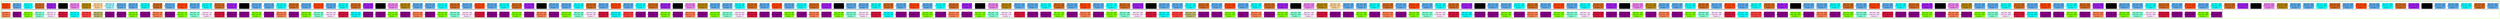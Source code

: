 digraph G {

fontname="Helvetica,Arial,sans-serif"
node [fontname="Helvetica,Arial,sans-serif"]
edge [fontname="Helvetica,Arial,sans-serif"]
graph [rankdir = "LR"];
node [fontsize = "20" shape = "ellipse"];

    subgraph cluster_Mod_0{
        color =chartreuse
        style = bold
        subgraph cluster_0{
           node [style=filled]
           color = black


            "node112" [
               label = "Start Time : 0 | End Time : 4 | Duration : 4"
               shape = "record"
               color = orangered1
            ]

            "node0" [
               label = "Start Time : 4 | End Time : 8 | Duration : 4"
               shape = "record"
               color = steelblue2
            ]

            "node64" [
               label = "Start Time : 8 | End Time : 12 | Duration : 4"
               shape = "record"
               color = aqua
            ]

            "node207" [
               label = "Start Time : 12 | End Time : 16 | Duration : 4"
               shape = "record"
               color = chocolate
            ]

            "node128" [
               label = "Start Time : 16 | End Time : 20 | Duration : 4"
               shape = "record"
               color = x11purple
            ]

            "node255" [
               label = "Start Time : 20 | End Time : 24 | Duration : 4"
               shape = "record"
               color = cornflower
            ]

            "node160" [
               label = "Start Time : 24 | End Time : 28 | Duration : 4"
               shape = "record"
               color = violet
            ]

            "node295" [
               label = "Start Time : 28 | End Time : 32 | Duration : 4"
               shape = "record"
               color = darkgoldenrod
            ]

            "node172" [
               label = "Start Time : 32 | End Time : 36 | Duration : 4"
               shape = "record"
               color = burlywood1
            ]

            "node174" [
               label = "Start Time : 36 | End Time : 40 | Duration : 4"
               shape = "record"
               color = cadetblue1
            ]

            "node1" [
               label = "Start Time : 40 | End Time : 44 | Duration : 4"
               shape = "record"
               color = steelblue2
            ]

            "node2" [
               label = "Start Time : 80 | End Time : 84 | Duration : 4"
               shape = "record"
               color = steelblue2
            ]

            "node65" [
               label = "Start Time : 84 | End Time : 88 | Duration : 4"
               shape = "record"
               color = aqua
            ]

            "node208" [
               label = "Start Time : 88 | End Time : 92 | Duration : 4"
               shape = "record"
               color = chocolate
            ]

            "node3" [
               label = "Start Time : 120 | End Time : 124 | Duration : 4"
               shape = "record"
               color = steelblue2
            ]

            "node113" [
               label = "Start Time : 160 | End Time : 164 | Duration : 4"
               shape = "record"
               color = orangered1
            ]

            "node4" [
               label = "Start Time : 164 | End Time : 168 | Duration : 4"
               shape = "record"
               color = steelblue2
            ]

            "node66" [
               label = "Start Time : 168 | End Time : 172 | Duration : 4"
               shape = "record"
               color = aqua
            ]

            "node209" [
               label = "Start Time : 172 | End Time : 176 | Duration : 4"
               shape = "record"
               color = chocolate
            ]

            "node129" [
               label = "Start Time : 176 | End Time : 180 | Duration : 4"
               shape = "record"
               color = x11purple
            ]

            "node256" [
               label = "Start Time : 180 | End Time : 184 | Duration : 4"
               shape = "record"
               color = cornflower
            ]

            "node5" [
               label = "Start Time : 200 | End Time : 204 | Duration : 4"
               shape = "record"
               color = steelblue2
            ]

            "node6" [
               label = "Start Time : 240 | End Time : 244 | Duration : 4"
               shape = "record"
               color = steelblue2
            ]

            "node67" [
               label = "Start Time : 244 | End Time : 248 | Duration : 4"
               shape = "record"
               color = aqua
            ]

            "node210" [
               label = "Start Time : 248 | End Time : 252 | Duration : 4"
               shape = "record"
               color = chocolate
            ]

            "node7" [
               label = "Start Time : 280 | End Time : 284 | Duration : 4"
               shape = "record"
               color = steelblue2
            ]

            "node114" [
               label = "Start Time : 320 | End Time : 324 | Duration : 4"
               shape = "record"
               color = orangered1
            ]

            "node8" [
               label = "Start Time : 324 | End Time : 328 | Duration : 4"
               shape = "record"
               color = steelblue2
            ]

            "node68" [
               label = "Start Time : 328 | End Time : 332 | Duration : 4"
               shape = "record"
               color = aqua
            ]

            "node211" [
               label = "Start Time : 332 | End Time : 336 | Duration : 4"
               shape = "record"
               color = chocolate
            ]

            "node130" [
               label = "Start Time : 336 | End Time : 340 | Duration : 4"
               shape = "record"
               color = x11purple
            ]

            "node257" [
               label = "Start Time : 340 | End Time : 344 | Duration : 4"
               shape = "record"
               color = cornflower
            ]

            "node161" [
               label = "Start Time : 344 | End Time : 348 | Duration : 4"
               shape = "record"
               color = violet
            ]

            "node296" [
               label = "Start Time : 348 | End Time : 352 | Duration : 4"
               shape = "record"
               color = darkgoldenrod
            ]

            "node9" [
               label = "Start Time : 360 | End Time : 364 | Duration : 4"
               shape = "record"
               color = steelblue2
            ]

            "node10" [
               label = "Start Time : 400 | End Time : 404 | Duration : 4"
               shape = "record"
               color = steelblue2
            ]

            "node69" [
               label = "Start Time : 404 | End Time : 408 | Duration : 4"
               shape = "record"
               color = aqua
            ]

            "node212" [
               label = "Start Time : 408 | End Time : 412 | Duration : 4"
               shape = "record"
               color = chocolate
            ]

            "node11" [
               label = "Start Time : 440 | End Time : 444 | Duration : 4"
               shape = "record"
               color = steelblue2
            ]

            "node115" [
               label = "Start Time : 480 | End Time : 484 | Duration : 4"
               shape = "record"
               color = orangered1
            ]

            "node12" [
               label = "Start Time : 484 | End Time : 488 | Duration : 4"
               shape = "record"
               color = steelblue2
            ]

            "node70" [
               label = "Start Time : 488 | End Time : 492 | Duration : 4"
               shape = "record"
               color = aqua
            ]

            "node213" [
               label = "Start Time : 492 | End Time : 496 | Duration : 4"
               shape = "record"
               color = chocolate
            ]

            "node131" [
               label = "Start Time : 496 | End Time : 500 | Duration : 4"
               shape = "record"
               color = x11purple
            ]

            "node258" [
               label = "Start Time : 500 | End Time : 504 | Duration : 4"
               shape = "record"
               color = cornflower
            ]

            "node13" [
               label = "Start Time : 520 | End Time : 524 | Duration : 4"
               shape = "record"
               color = steelblue2
            ]

            "node14" [
               label = "Start Time : 560 | End Time : 564 | Duration : 4"
               shape = "record"
               color = steelblue2
            ]

            "node71" [
               label = "Start Time : 564 | End Time : 568 | Duration : 4"
               shape = "record"
               color = aqua
            ]

            "node214" [
               label = "Start Time : 568 | End Time : 572 | Duration : 4"
               shape = "record"
               color = chocolate
            ]

            "node15" [
               label = "Start Time : 600 | End Time : 604 | Duration : 4"
               shape = "record"
               color = steelblue2
            ]

            "node116" [
               label = "Start Time : 640 | End Time : 644 | Duration : 4"
               shape = "record"
               color = orangered1
            ]

            "node16" [
               label = "Start Time : 644 | End Time : 648 | Duration : 4"
               shape = "record"
               color = steelblue2
            ]

            "node72" [
               label = "Start Time : 648 | End Time : 652 | Duration : 4"
               shape = "record"
               color = aqua
            ]

            "node215" [
               label = "Start Time : 652 | End Time : 656 | Duration : 4"
               shape = "record"
               color = chocolate
            ]

            "node132" [
               label = "Start Time : 656 | End Time : 660 | Duration : 4"
               shape = "record"
               color = x11purple
            ]

            "node259" [
               label = "Start Time : 660 | End Time : 664 | Duration : 4"
               shape = "record"
               color = cornflower
            ]

            "node162" [
               label = "Start Time : 664 | End Time : 668 | Duration : 4"
               shape = "record"
               color = violet
            ]

            "node297" [
               label = "Start Time : 668 | End Time : 672 | Duration : 4"
               shape = "record"
               color = darkgoldenrod
            ]

            "node17" [
               label = "Start Time : 680 | End Time : 684 | Duration : 4"
               shape = "record"
               color = steelblue2
            ]

            "node18" [
               label = "Start Time : 720 | End Time : 724 | Duration : 4"
               shape = "record"
               color = steelblue2
            ]

            "node73" [
               label = "Start Time : 724 | End Time : 728 | Duration : 4"
               shape = "record"
               color = aqua
            ]

            "node216" [
               label = "Start Time : 728 | End Time : 732 | Duration : 4"
               shape = "record"
               color = chocolate
            ]

            "node19" [
               label = "Start Time : 760 | End Time : 764 | Duration : 4"
               shape = "record"
               color = steelblue2
            ]

            "node117" [
               label = "Start Time : 800 | End Time : 804 | Duration : 4"
               shape = "record"
               color = orangered1
            ]

            "node20" [
               label = "Start Time : 804 | End Time : 808 | Duration : 4"
               shape = "record"
               color = steelblue2
            ]

            "node74" [
               label = "Start Time : 808 | End Time : 812 | Duration : 4"
               shape = "record"
               color = aqua
            ]

            "node217" [
               label = "Start Time : 812 | End Time : 816 | Duration : 4"
               shape = "record"
               color = chocolate
            ]

            "node133" [
               label = "Start Time : 816 | End Time : 820 | Duration : 4"
               shape = "record"
               color = x11purple
            ]

            "node260" [
               label = "Start Time : 820 | End Time : 824 | Duration : 4"
               shape = "record"
               color = cornflower
            ]

            "node21" [
               label = "Start Time : 840 | End Time : 844 | Duration : 4"
               shape = "record"
               color = steelblue2
            ]

            "node22" [
               label = "Start Time : 880 | End Time : 884 | Duration : 4"
               shape = "record"
               color = steelblue2
            ]

            "node75" [
               label = "Start Time : 884 | End Time : 888 | Duration : 4"
               shape = "record"
               color = aqua
            ]

            "node218" [
               label = "Start Time : 888 | End Time : 892 | Duration : 4"
               shape = "record"
               color = chocolate
            ]

            "node23" [
               label = "Start Time : 920 | End Time : 924 | Duration : 4"
               shape = "record"
               color = steelblue2
            ]

            "node118" [
               label = "Start Time : 960 | End Time : 964 | Duration : 4"
               shape = "record"
               color = orangered1
            ]

            "node24" [
               label = "Start Time : 964 | End Time : 968 | Duration : 4"
               shape = "record"
               color = steelblue2
            ]

            "node76" [
               label = "Start Time : 968 | End Time : 972 | Duration : 4"
               shape = "record"
               color = aqua
            ]

            "node219" [
               label = "Start Time : 972 | End Time : 976 | Duration : 4"
               shape = "record"
               color = chocolate
            ]

            "node134" [
               label = "Start Time : 976 | End Time : 980 | Duration : 4"
               shape = "record"
               color = x11purple
            ]

            "node261" [
               label = "Start Time : 980 | End Time : 984 | Duration : 4"
               shape = "record"
               color = cornflower
            ]

            "node163" [
               label = "Start Time : 984 | End Time : 988 | Duration : 4"
               shape = "record"
               color = violet
            ]

            "node298" [
               label = "Start Time : 988 | End Time : 992 | Duration : 4"
               shape = "record"
               color = darkgoldenrod
            ]

            "node25" [
               label = "Start Time : 1000 | End Time : 1004 | Duration : 4"
               shape = "record"
               color = steelblue2
            ]

            "node26" [
               label = "Start Time : 1040 | End Time : 1044 | Duration : 4"
               shape = "record"
               color = steelblue2
            ]

            "node77" [
               label = "Start Time : 1044 | End Time : 1048 | Duration : 4"
               shape = "record"
               color = aqua
            ]

            "node220" [
               label = "Start Time : 1048 | End Time : 1052 | Duration : 4"
               shape = "record"
               color = chocolate
            ]

            "node27" [
               label = "Start Time : 1080 | End Time : 1084 | Duration : 4"
               shape = "record"
               color = steelblue2
            ]

            "node119" [
               label = "Start Time : 1120 | End Time : 1124 | Duration : 4"
               shape = "record"
               color = orangered1
            ]

            "node28" [
               label = "Start Time : 1124 | End Time : 1128 | Duration : 4"
               shape = "record"
               color = steelblue2
            ]

            "node78" [
               label = "Start Time : 1128 | End Time : 1132 | Duration : 4"
               shape = "record"
               color = aqua
            ]

            "node221" [
               label = "Start Time : 1132 | End Time : 1136 | Duration : 4"
               shape = "record"
               color = chocolate
            ]

            "node135" [
               label = "Start Time : 1136 | End Time : 1140 | Duration : 4"
               shape = "record"
               color = x11purple
            ]

            "node262" [
               label = "Start Time : 1140 | End Time : 1144 | Duration : 4"
               shape = "record"
               color = cornflower
            ]

            "node29" [
               label = "Start Time : 1160 | End Time : 1164 | Duration : 4"
               shape = "record"
               color = steelblue2
            ]

            "node30" [
               label = "Start Time : 1200 | End Time : 1204 | Duration : 4"
               shape = "record"
               color = steelblue2
            ]

            "node79" [
               label = "Start Time : 1204 | End Time : 1208 | Duration : 4"
               shape = "record"
               color = aqua
            ]

            "node222" [
               label = "Start Time : 1208 | End Time : 1212 | Duration : 4"
               shape = "record"
               color = chocolate
            ]

            "node31" [
               label = "Start Time : 1240 | End Time : 1244 | Duration : 4"
               shape = "record"
               color = steelblue2
            ]

            "node120" [
               label = "Start Time : 1280 | End Time : 1284 | Duration : 4"
               shape = "record"
               color = orangered1
            ]

            "node32" [
               label = "Start Time : 1284 | End Time : 1288 | Duration : 4"
               shape = "record"
               color = steelblue2
            ]

            "node80" [
               label = "Start Time : 1288 | End Time : 1292 | Duration : 4"
               shape = "record"
               color = aqua
            ]

            "node223" [
               label = "Start Time : 1292 | End Time : 1296 | Duration : 4"
               shape = "record"
               color = chocolate
            ]

            "node136" [
               label = "Start Time : 1296 | End Time : 1300 | Duration : 4"
               shape = "record"
               color = x11purple
            ]

            "node263" [
               label = "Start Time : 1300 | End Time : 1304 | Duration : 4"
               shape = "record"
               color = cornflower
            ]

            "node164" [
               label = "Start Time : 1304 | End Time : 1308 | Duration : 4"
               shape = "record"
               color = violet
            ]

            "node299" [
               label = "Start Time : 1308 | End Time : 1312 | Duration : 4"
               shape = "record"
               color = darkgoldenrod
            ]

            "node173" [
               label = "Start Time : 1312 | End Time : 1316 | Duration : 4"
               shape = "record"
               color = burlywood1
            ]

            "node33" [
               label = "Start Time : 1320 | End Time : 1324 | Duration : 4"
               shape = "record"
               color = steelblue2
            ]

            "node34" [
               label = "Start Time : 1360 | End Time : 1364 | Duration : 4"
               shape = "record"
               color = steelblue2
            ]

            "node81" [
               label = "Start Time : 1364 | End Time : 1368 | Duration : 4"
               shape = "record"
               color = aqua
            ]

            "node224" [
               label = "Start Time : 1368 | End Time : 1372 | Duration : 4"
               shape = "record"
               color = chocolate
            ]

            "node35" [
               label = "Start Time : 1400 | End Time : 1404 | Duration : 4"
               shape = "record"
               color = steelblue2
            ]

            "node121" [
               label = "Start Time : 1440 | End Time : 1444 | Duration : 4"
               shape = "record"
               color = orangered1
            ]

            "node36" [
               label = "Start Time : 1444 | End Time : 1448 | Duration : 4"
               shape = "record"
               color = steelblue2
            ]

            "node82" [
               label = "Start Time : 1448 | End Time : 1452 | Duration : 4"
               shape = "record"
               color = aqua
            ]

            "node225" [
               label = "Start Time : 1452 | End Time : 1456 | Duration : 4"
               shape = "record"
               color = chocolate
            ]

            "node137" [
               label = "Start Time : 1456 | End Time : 1460 | Duration : 4"
               shape = "record"
               color = x11purple
            ]

            "node264" [
               label = "Start Time : 1460 | End Time : 1464 | Duration : 4"
               shape = "record"
               color = cornflower
            ]

            "node37" [
               label = "Start Time : 1480 | End Time : 1484 | Duration : 4"
               shape = "record"
               color = steelblue2
            ]

            "node38" [
               label = "Start Time : 1520 | End Time : 1524 | Duration : 4"
               shape = "record"
               color = steelblue2
            ]

            "node83" [
               label = "Start Time : 1524 | End Time : 1528 | Duration : 4"
               shape = "record"
               color = aqua
            ]

            "node226" [
               label = "Start Time : 1528 | End Time : 1532 | Duration : 4"
               shape = "record"
               color = chocolate
            ]

            "node39" [
               label = "Start Time : 1560 | End Time : 1564 | Duration : 4"
               shape = "record"
               color = steelblue2
            ]

            "node122" [
               label = "Start Time : 1600 | End Time : 1604 | Duration : 4"
               shape = "record"
               color = orangered1
            ]

            "node40" [
               label = "Start Time : 1604 | End Time : 1608 | Duration : 4"
               shape = "record"
               color = steelblue2
            ]

            "node84" [
               label = "Start Time : 1608 | End Time : 1612 | Duration : 4"
               shape = "record"
               color = aqua
            ]

            "node227" [
               label = "Start Time : 1612 | End Time : 1616 | Duration : 4"
               shape = "record"
               color = chocolate
            ]

            "node138" [
               label = "Start Time : 1616 | End Time : 1620 | Duration : 4"
               shape = "record"
               color = x11purple
            ]

            "node265" [
               label = "Start Time : 1620 | End Time : 1624 | Duration : 4"
               shape = "record"
               color = cornflower
            ]

            "node165" [
               label = "Start Time : 1624 | End Time : 1628 | Duration : 4"
               shape = "record"
               color = violet
            ]

            "node300" [
               label = "Start Time : 1628 | End Time : 1632 | Duration : 4"
               shape = "record"
               color = darkgoldenrod
            ]

            "node41" [
               label = "Start Time : 1640 | End Time : 1644 | Duration : 4"
               shape = "record"
               color = steelblue2
            ]

            "node42" [
               label = "Start Time : 1680 | End Time : 1684 | Duration : 4"
               shape = "record"
               color = steelblue2
            ]

            "node85" [
               label = "Start Time : 1684 | End Time : 1688 | Duration : 4"
               shape = "record"
               color = aqua
            ]

            "node228" [
               label = "Start Time : 1688 | End Time : 1692 | Duration : 4"
               shape = "record"
               color = chocolate
            ]

            "node43" [
               label = "Start Time : 1720 | End Time : 1724 | Duration : 4"
               shape = "record"
               color = steelblue2
            ]

            "node123" [
               label = "Start Time : 1760 | End Time : 1764 | Duration : 4"
               shape = "record"
               color = orangered1
            ]

            "node44" [
               label = "Start Time : 1764 | End Time : 1768 | Duration : 4"
               shape = "record"
               color = steelblue2
            ]

            "node86" [
               label = "Start Time : 1768 | End Time : 1772 | Duration : 4"
               shape = "record"
               color = aqua
            ]

            "node229" [
               label = "Start Time : 1772 | End Time : 1776 | Duration : 4"
               shape = "record"
               color = chocolate
            ]

            "node139" [
               label = "Start Time : 1776 | End Time : 1780 | Duration : 4"
               shape = "record"
               color = x11purple
            ]

            "node266" [
               label = "Start Time : 1780 | End Time : 1784 | Duration : 4"
               shape = "record"
               color = cornflower
            ]

            "node45" [
               label = "Start Time : 1800 | End Time : 1804 | Duration : 4"
               shape = "record"
               color = steelblue2
            ]

            "node46" [
               label = "Start Time : 1840 | End Time : 1844 | Duration : 4"
               shape = "record"
               color = steelblue2
            ]

            "node87" [
               label = "Start Time : 1844 | End Time : 1848 | Duration : 4"
               shape = "record"
               color = aqua
            ]

            "node230" [
               label = "Start Time : 1848 | End Time : 1852 | Duration : 4"
               shape = "record"
               color = chocolate
            ]

            "node47" [
               label = "Start Time : 1880 | End Time : 1884 | Duration : 4"
               shape = "record"
               color = steelblue2
            ]

            "node124" [
               label = "Start Time : 1920 | End Time : 1924 | Duration : 4"
               shape = "record"
               color = orangered1
            ]

            "node48" [
               label = "Start Time : 1924 | End Time : 1928 | Duration : 4"
               shape = "record"
               color = steelblue2
            ]

            "node88" [
               label = "Start Time : 1928 | End Time : 1932 | Duration : 4"
               shape = "record"
               color = aqua
            ]

            "node231" [
               label = "Start Time : 1932 | End Time : 1936 | Duration : 4"
               shape = "record"
               color = chocolate
            ]

            "node140" [
               label = "Start Time : 1936 | End Time : 1940 | Duration : 4"
               shape = "record"
               color = x11purple
            ]

            "node267" [
               label = "Start Time : 1940 | End Time : 1944 | Duration : 4"
               shape = "record"
               color = cornflower
            ]

            "node166" [
               label = "Start Time : 1944 | End Time : 1948 | Duration : 4"
               shape = "record"
               color = violet
            ]

            "node301" [
               label = "Start Time : 1948 | End Time : 1952 | Duration : 4"
               shape = "record"
               color = darkgoldenrod
            ]

            "node49" [
               label = "Start Time : 1960 | End Time : 1964 | Duration : 4"
               shape = "record"
               color = steelblue2
            ]

            "node50" [
               label = "Start Time : 2000 | End Time : 2004 | Duration : 4"
               shape = "record"
               color = steelblue2
            ]

            "node89" [
               label = "Start Time : 2004 | End Time : 2008 | Duration : 4"
               shape = "record"
               color = aqua
            ]

            "node232" [
               label = "Start Time : 2008 | End Time : 2012 | Duration : 4"
               shape = "record"
               color = chocolate
            ]

            "node51" [
               label = "Start Time : 2040 | End Time : 2044 | Duration : 4"
               shape = "record"
               color = steelblue2
            ]

            "node125" [
               label = "Start Time : 2080 | End Time : 2084 | Duration : 4"
               shape = "record"
               color = orangered1
            ]

            "node52" [
               label = "Start Time : 2084 | End Time : 2088 | Duration : 4"
               shape = "record"
               color = steelblue2
            ]

            "node90" [
               label = "Start Time : 2088 | End Time : 2092 | Duration : 4"
               shape = "record"
               color = aqua
            ]

            "node233" [
               label = "Start Time : 2092 | End Time : 2096 | Duration : 4"
               shape = "record"
               color = chocolate
            ]

            "node141" [
               label = "Start Time : 2096 | End Time : 2100 | Duration : 4"
               shape = "record"
               color = x11purple
            ]

            "node268" [
               label = "Start Time : 2100 | End Time : 2104 | Duration : 4"
               shape = "record"
               color = cornflower
            ]

            "node53" [
               label = "Start Time : 2120 | End Time : 2124 | Duration : 4"
               shape = "record"
               color = steelblue2
            ]

            "node54" [
               label = "Start Time : 2160 | End Time : 2164 | Duration : 4"
               shape = "record"
               color = steelblue2
            ]

            "node91" [
               label = "Start Time : 2164 | End Time : 2168 | Duration : 4"
               shape = "record"
               color = aqua
            ]

            "node234" [
               label = "Start Time : 2168 | End Time : 2172 | Duration : 4"
               shape = "record"
               color = chocolate
            ]

            "node55" [
               label = "Start Time : 2200 | End Time : 2204 | Duration : 4"
               shape = "record"
               color = steelblue2
            ]

            "node126" [
               label = "Start Time : 2240 | End Time : 2244 | Duration : 4"
               shape = "record"
               color = orangered1
            ]

            "node56" [
               label = "Start Time : 2244 | End Time : 2248 | Duration : 4"
               shape = "record"
               color = steelblue2
            ]

            "node92" [
               label = "Start Time : 2248 | End Time : 2252 | Duration : 4"
               shape = "record"
               color = aqua
            ]

            "node235" [
               label = "Start Time : 2252 | End Time : 2256 | Duration : 4"
               shape = "record"
               color = chocolate
            ]

            "node142" [
               label = "Start Time : 2256 | End Time : 2260 | Duration : 4"
               shape = "record"
               color = x11purple
            ]

            "node269" [
               label = "Start Time : 2260 | End Time : 2264 | Duration : 4"
               shape = "record"
               color = cornflower
            ]

            "node167" [
               label = "Start Time : 2264 | End Time : 2268 | Duration : 4"
               shape = "record"
               color = violet
            ]

            "node302" [
               label = "Start Time : 2268 | End Time : 2272 | Duration : 4"
               shape = "record"
               color = darkgoldenrod
            ]

            "node57" [
               label = "Start Time : 2280 | End Time : 2284 | Duration : 4"
               shape = "record"
               color = steelblue2
            ]

            "node58" [
               label = "Start Time : 2320 | End Time : 2324 | Duration : 4"
               shape = "record"
               color = steelblue2
            ]

            "node93" [
               label = "Start Time : 2324 | End Time : 2328 | Duration : 4"
               shape = "record"
               color = aqua
            ]

            "node236" [
               label = "Start Time : 2328 | End Time : 2332 | Duration : 4"
               shape = "record"
               color = chocolate
            ]

            "node59" [
               label = "Start Time : 2360 | End Time : 2364 | Duration : 4"
               shape = "record"
               color = steelblue2
            ]

            "node127" [
               label = "Start Time : 2400 | End Time : 2404 | Duration : 4"
               shape = "record"
               color = orangered1
            ]

            "node60" [
               label = "Start Time : 2404 | End Time : 2408 | Duration : 4"
               shape = "record"
               color = steelblue2
            ]

            "node94" [
               label = "Start Time : 2408 | End Time : 2412 | Duration : 4"
               shape = "record"
               color = aqua
            ]

            "node237" [
               label = "Start Time : 2412 | End Time : 2416 | Duration : 4"
               shape = "record"
               color = chocolate
            ]

            "node143" [
               label = "Start Time : 2416 | End Time : 2420 | Duration : 4"
               shape = "record"
               color = x11purple
            ]

            "node270" [
               label = "Start Time : 2420 | End Time : 2424 | Duration : 4"
               shape = "record"
               color = cornflower
            ]

            "node61" [
               label = "Start Time : 2440 | End Time : 2444 | Duration : 4"
               shape = "record"
               color = steelblue2
            ]

            "node62" [
               label = "Start Time : 2480 | End Time : 2484 | Duration : 4"
               shape = "record"
               color = steelblue2
            ]

            "node95" [
               label = "Start Time : 2484 | End Time : 2488 | Duration : 4"
               shape = "record"
               color = aqua
            ]

            "node238" [
               label = "Start Time : 2488 | End Time : 2492 | Duration : 4"
               shape = "record"
               color = chocolate
            ]

            "node63" [
               label = "Start Time : 2520 | End Time : 2524 | Duration : 4"
               shape = "record"
               color = steelblue2
            ]

            node112 -> node0 -> node64 -> node207 -> node128 -> node255 -> node160 -> node295 -> node172 -> node174 -> node1 -> node2 -> node65 -> node208 -> node3 -> node113 -> node4 -> node66 -> node209 -> node129 -> node256 -> node5 -> node6 -> node67 -> node210 -> node7 -> node114 -> node8 -> node68 -> node211 -> node130 -> node257 -> node161 -> node296 -> node9 -> node10 -> node69 -> node212 -> node11 -> node115 -> node12 -> node70 -> node213 -> node131 -> node258 -> node13 -> node14 -> node71 -> node214 -> node15 -> node116 -> node16 -> node72 -> node215 -> node132 -> node259 -> node162 -> node297 -> node17 -> node18 -> node73 -> node216 -> node19 -> node117 -> node20 -> node74 -> node217 -> node133 -> node260 -> node21 -> node22 -> node75 -> node218 -> node23 -> node118 -> node24 -> node76 -> node219 -> node134 -> node261 -> node163 -> node298 -> node25 -> node26 -> node77 -> node220 -> node27 -> node119 -> node28 -> node78 -> node221 -> node135 -> node262 -> node29 -> node30 -> node79 -> node222 -> node31 -> node120 -> node32 -> node80 -> node223 -> node136 -> node263 -> node164 -> node299 -> node173 -> node33 -> node34 -> node81 -> node224 -> node35 -> node121 -> node36 -> node82 -> node225 -> node137 -> node264 -> node37 -> node38 -> node83 -> node226 -> node39 -> node122 -> node40 -> node84 -> node227 -> node138 -> node265 -> node165 -> node300 -> node41 -> node42 -> node85 -> node228 -> node43 -> node123 -> node44 -> node86 -> node229 -> node139 -> node266 -> node45 -> node46 -> node87 -> node230 -> node47 -> node124 -> node48 -> node88 -> node231 -> node140 -> node267 -> node166 -> node301 -> node49 -> node50 -> node89 -> node232 -> node51 -> node125 -> node52 -> node90 -> node233 -> node141 -> node268 -> node53 -> node54 -> node91 -> node234 -> node55 -> node126 -> node56 -> node92 -> node235 -> node142 -> node269 -> node167 -> node302 -> node57 -> node58 -> node93 -> node236 -> node59 -> node127 -> node60 -> node94 -> node237 -> node143 -> node270 -> node61 -> node62 -> node95 -> node238 -> node63

            label = "PC #1"

        }
        subgraph cluster_1{
           node [style=filled]
           color = black


            "node239" [
               label = "Start Time : 0 | End Time : 4 | Duration : 4"
               shape = "record"
               color = coral
            ]

            "node305" [
               label = "Start Time : 4 | End Time : 8 | Duration : 4"
               shape = "record"
               color = darkmagenta
            ]

            "node175" [
               label = "Start Time : 8 | End Time : 12 | Duration : 4"
               shape = "record"
               color = chartreuse
            ]

            "node96" [
               label = "Start Time : 12 | End Time : 16 | Duration : 4"
               shape = "record"
               color = aquamarine
            ]

            "node144" [
               label = "Start Time : 16 | End Time : 20 | Duration : 4"
               shape = "record"
               color = thistle1
            ]

            "node271" [
               label = "Start Time : 20 | End Time : 24 | Duration : 4"
               shape = "record"
               color = crimson
            ]

            "node287" [
               label = "Start Time : 24 | End Time : 28 | Duration : 4"
               shape = "record"
               color = cyan
            ]

            "node168" [
               label = "Start Time : 28 | End Time : 32 | Duration : 4"
               shape = "record"
               color = brown1
            ]

            "node303" [
               label = "Start Time : 32 | End Time : 36 | Duration : 4"
               shape = "record"
               color = darkkhaki
            ]

            "node306" [
               label = "Start Time : 40 | End Time : 44 | Duration : 4"
               shape = "record"
               color = darkmagenta
            ]

            "node307" [
               label = "Start Time : 80 | End Time : 84 | Duration : 4"
               shape = "record"
               color = darkmagenta
            ]

            "node176" [
               label = "Start Time : 84 | End Time : 88 | Duration : 4"
               shape = "record"
               color = chartreuse
            ]

            "node308" [
               label = "Start Time : 120 | End Time : 124 | Duration : 4"
               shape = "record"
               color = darkmagenta
            ]

            "node240" [
               label = "Start Time : 160 | End Time : 164 | Duration : 4"
               shape = "record"
               color = coral
            ]

            "node309" [
               label = "Start Time : 164 | End Time : 168 | Duration : 4"
               shape = "record"
               color = darkmagenta
            ]

            "node177" [
               label = "Start Time : 168 | End Time : 172 | Duration : 4"
               shape = "record"
               color = chartreuse
            ]

            "node97" [
               label = "Start Time : 172 | End Time : 176 | Duration : 4"
               shape = "record"
               color = aquamarine
            ]

            "node145" [
               label = "Start Time : 176 | End Time : 180 | Duration : 4"
               shape = "record"
               color = thistle1
            ]

            "node272" [
               label = "Start Time : 180 | End Time : 184 | Duration : 4"
               shape = "record"
               color = crimson
            ]

            "node310" [
               label = "Start Time : 200 | End Time : 204 | Duration : 4"
               shape = "record"
               color = darkmagenta
            ]

            "node311" [
               label = "Start Time : 240 | End Time : 244 | Duration : 4"
               shape = "record"
               color = darkmagenta
            ]

            "node178" [
               label = "Start Time : 244 | End Time : 248 | Duration : 4"
               shape = "record"
               color = chartreuse
            ]

            "node312" [
               label = "Start Time : 280 | End Time : 284 | Duration : 4"
               shape = "record"
               color = darkmagenta
            ]

            "node241" [
               label = "Start Time : 320 | End Time : 324 | Duration : 4"
               shape = "record"
               color = coral
            ]

            "node313" [
               label = "Start Time : 324 | End Time : 328 | Duration : 4"
               shape = "record"
               color = darkmagenta
            ]

            "node179" [
               label = "Start Time : 328 | End Time : 332 | Duration : 4"
               shape = "record"
               color = chartreuse
            ]

            "node98" [
               label = "Start Time : 332 | End Time : 336 | Duration : 4"
               shape = "record"
               color = aquamarine
            ]

            "node146" [
               label = "Start Time : 336 | End Time : 340 | Duration : 4"
               shape = "record"
               color = thistle1
            ]

            "node273" [
               label = "Start Time : 340 | End Time : 344 | Duration : 4"
               shape = "record"
               color = crimson
            ]

            "node288" [
               label = "Start Time : 344 | End Time : 348 | Duration : 4"
               shape = "record"
               color = cyan
            ]

            "node314" [
               label = "Start Time : 360 | End Time : 364 | Duration : 4"
               shape = "record"
               color = darkmagenta
            ]

            "node315" [
               label = "Start Time : 400 | End Time : 404 | Duration : 4"
               shape = "record"
               color = darkmagenta
            ]

            "node180" [
               label = "Start Time : 404 | End Time : 408 | Duration : 4"
               shape = "record"
               color = chartreuse
            ]

            "node316" [
               label = "Start Time : 440 | End Time : 444 | Duration : 4"
               shape = "record"
               color = darkmagenta
            ]

            "node242" [
               label = "Start Time : 480 | End Time : 484 | Duration : 4"
               shape = "record"
               color = coral
            ]

            "node317" [
               label = "Start Time : 484 | End Time : 488 | Duration : 4"
               shape = "record"
               color = darkmagenta
            ]

            "node181" [
               label = "Start Time : 488 | End Time : 492 | Duration : 4"
               shape = "record"
               color = chartreuse
            ]

            "node99" [
               label = "Start Time : 492 | End Time : 496 | Duration : 4"
               shape = "record"
               color = aquamarine
            ]

            "node147" [
               label = "Start Time : 496 | End Time : 500 | Duration : 4"
               shape = "record"
               color = thistle1
            ]

            "node274" [
               label = "Start Time : 500 | End Time : 504 | Duration : 4"
               shape = "record"
               color = crimson
            ]

            "node318" [
               label = "Start Time : 520 | End Time : 524 | Duration : 4"
               shape = "record"
               color = darkmagenta
            ]

            "node319" [
               label = "Start Time : 560 | End Time : 564 | Duration : 4"
               shape = "record"
               color = darkmagenta
            ]

            "node182" [
               label = "Start Time : 564 | End Time : 568 | Duration : 4"
               shape = "record"
               color = chartreuse
            ]

            "node320" [
               label = "Start Time : 600 | End Time : 604 | Duration : 4"
               shape = "record"
               color = darkmagenta
            ]

            "node243" [
               label = "Start Time : 640 | End Time : 644 | Duration : 4"
               shape = "record"
               color = coral
            ]

            "node321" [
               label = "Start Time : 644 | End Time : 648 | Duration : 4"
               shape = "record"
               color = darkmagenta
            ]

            "node183" [
               label = "Start Time : 648 | End Time : 652 | Duration : 4"
               shape = "record"
               color = chartreuse
            ]

            "node100" [
               label = "Start Time : 652 | End Time : 656 | Duration : 4"
               shape = "record"
               color = aquamarine
            ]

            "node148" [
               label = "Start Time : 656 | End Time : 660 | Duration : 4"
               shape = "record"
               color = thistle1
            ]

            "node275" [
               label = "Start Time : 660 | End Time : 664 | Duration : 4"
               shape = "record"
               color = crimson
            ]

            "node289" [
               label = "Start Time : 664 | End Time : 668 | Duration : 4"
               shape = "record"
               color = cyan
            ]

            "node169" [
               label = "Start Time : 668 | End Time : 672 | Duration : 4"
               shape = "record"
               color = brown1
            ]

            "node322" [
               label = "Start Time : 680 | End Time : 684 | Duration : 4"
               shape = "record"
               color = darkmagenta
            ]

            "node323" [
               label = "Start Time : 720 | End Time : 724 | Duration : 4"
               shape = "record"
               color = darkmagenta
            ]

            "node184" [
               label = "Start Time : 724 | End Time : 728 | Duration : 4"
               shape = "record"
               color = chartreuse
            ]

            "node324" [
               label = "Start Time : 760 | End Time : 764 | Duration : 4"
               shape = "record"
               color = darkmagenta
            ]

            "node244" [
               label = "Start Time : 800 | End Time : 804 | Duration : 4"
               shape = "record"
               color = coral
            ]

            "node325" [
               label = "Start Time : 804 | End Time : 808 | Duration : 4"
               shape = "record"
               color = darkmagenta
            ]

            "node185" [
               label = "Start Time : 808 | End Time : 812 | Duration : 4"
               shape = "record"
               color = chartreuse
            ]

            "node101" [
               label = "Start Time : 812 | End Time : 816 | Duration : 4"
               shape = "record"
               color = aquamarine
            ]

            "node149" [
               label = "Start Time : 816 | End Time : 820 | Duration : 4"
               shape = "record"
               color = thistle1
            ]

            "node276" [
               label = "Start Time : 820 | End Time : 824 | Duration : 4"
               shape = "record"
               color = crimson
            ]

            "node326" [
               label = "Start Time : 840 | End Time : 844 | Duration : 4"
               shape = "record"
               color = darkmagenta
            ]

            "node327" [
               label = "Start Time : 880 | End Time : 884 | Duration : 4"
               shape = "record"
               color = darkmagenta
            ]

            "node186" [
               label = "Start Time : 884 | End Time : 888 | Duration : 4"
               shape = "record"
               color = chartreuse
            ]

            "node328" [
               label = "Start Time : 920 | End Time : 924 | Duration : 4"
               shape = "record"
               color = darkmagenta
            ]

            "node245" [
               label = "Start Time : 960 | End Time : 964 | Duration : 4"
               shape = "record"
               color = coral
            ]

            "node329" [
               label = "Start Time : 964 | End Time : 968 | Duration : 4"
               shape = "record"
               color = darkmagenta
            ]

            "node187" [
               label = "Start Time : 968 | End Time : 972 | Duration : 4"
               shape = "record"
               color = chartreuse
            ]

            "node102" [
               label = "Start Time : 972 | End Time : 976 | Duration : 4"
               shape = "record"
               color = aquamarine
            ]

            "node150" [
               label = "Start Time : 976 | End Time : 980 | Duration : 4"
               shape = "record"
               color = thistle1
            ]

            "node277" [
               label = "Start Time : 980 | End Time : 984 | Duration : 4"
               shape = "record"
               color = crimson
            ]

            "node290" [
               label = "Start Time : 984 | End Time : 988 | Duration : 4"
               shape = "record"
               color = cyan
            ]

            "node330" [
               label = "Start Time : 1000 | End Time : 1004 | Duration : 4"
               shape = "record"
               color = darkmagenta
            ]

            "node331" [
               label = "Start Time : 1040 | End Time : 1044 | Duration : 4"
               shape = "record"
               color = darkmagenta
            ]

            "node188" [
               label = "Start Time : 1044 | End Time : 1048 | Duration : 4"
               shape = "record"
               color = chartreuse
            ]

            "node332" [
               label = "Start Time : 1080 | End Time : 1084 | Duration : 4"
               shape = "record"
               color = darkmagenta
            ]

            "node246" [
               label = "Start Time : 1120 | End Time : 1124 | Duration : 4"
               shape = "record"
               color = coral
            ]

            "node333" [
               label = "Start Time : 1124 | End Time : 1128 | Duration : 4"
               shape = "record"
               color = darkmagenta
            ]

            "node189" [
               label = "Start Time : 1128 | End Time : 1132 | Duration : 4"
               shape = "record"
               color = chartreuse
            ]

            "node103" [
               label = "Start Time : 1132 | End Time : 1136 | Duration : 4"
               shape = "record"
               color = aquamarine
            ]

            "node151" [
               label = "Start Time : 1136 | End Time : 1140 | Duration : 4"
               shape = "record"
               color = thistle1
            ]

            "node278" [
               label = "Start Time : 1140 | End Time : 1144 | Duration : 4"
               shape = "record"
               color = crimson
            ]

            "node334" [
               label = "Start Time : 1160 | End Time : 1164 | Duration : 4"
               shape = "record"
               color = darkmagenta
            ]

            "node335" [
               label = "Start Time : 1200 | End Time : 1204 | Duration : 4"
               shape = "record"
               color = darkmagenta
            ]

            "node190" [
               label = "Start Time : 1204 | End Time : 1208 | Duration : 4"
               shape = "record"
               color = chartreuse
            ]

            "node336" [
               label = "Start Time : 1240 | End Time : 1244 | Duration : 4"
               shape = "record"
               color = darkmagenta
            ]

            "node247" [
               label = "Start Time : 1280 | End Time : 1284 | Duration : 4"
               shape = "record"
               color = coral
            ]

            "node337" [
               label = "Start Time : 1284 | End Time : 1288 | Duration : 4"
               shape = "record"
               color = darkmagenta
            ]

            "node191" [
               label = "Start Time : 1288 | End Time : 1292 | Duration : 4"
               shape = "record"
               color = chartreuse
            ]

            "node104" [
               label = "Start Time : 1292 | End Time : 1296 | Duration : 4"
               shape = "record"
               color = aquamarine
            ]

            "node152" [
               label = "Start Time : 1296 | End Time : 1300 | Duration : 4"
               shape = "record"
               color = thistle1
            ]

            "node279" [
               label = "Start Time : 1300 | End Time : 1304 | Duration : 4"
               shape = "record"
               color = crimson
            ]

            "node291" [
               label = "Start Time : 1304 | End Time : 1308 | Duration : 4"
               shape = "record"
               color = cyan
            ]

            "node170" [
               label = "Start Time : 1308 | End Time : 1312 | Duration : 4"
               shape = "record"
               color = brown1
            ]

            "node304" [
               label = "Start Time : 1312 | End Time : 1316 | Duration : 4"
               shape = "record"
               color = darkkhaki
            ]

            "node338" [
               label = "Start Time : 1320 | End Time : 1324 | Duration : 4"
               shape = "record"
               color = darkmagenta
            ]

            "node339" [
               label = "Start Time : 1360 | End Time : 1364 | Duration : 4"
               shape = "record"
               color = darkmagenta
            ]

            "node192" [
               label = "Start Time : 1364 | End Time : 1368 | Duration : 4"
               shape = "record"
               color = chartreuse
            ]

            "node340" [
               label = "Start Time : 1400 | End Time : 1404 | Duration : 4"
               shape = "record"
               color = darkmagenta
            ]

            "node248" [
               label = "Start Time : 1440 | End Time : 1444 | Duration : 4"
               shape = "record"
               color = coral
            ]

            "node341" [
               label = "Start Time : 1444 | End Time : 1448 | Duration : 4"
               shape = "record"
               color = darkmagenta
            ]

            "node193" [
               label = "Start Time : 1448 | End Time : 1452 | Duration : 4"
               shape = "record"
               color = chartreuse
            ]

            "node105" [
               label = "Start Time : 1452 | End Time : 1456 | Duration : 4"
               shape = "record"
               color = aquamarine
            ]

            "node153" [
               label = "Start Time : 1456 | End Time : 1460 | Duration : 4"
               shape = "record"
               color = thistle1
            ]

            "node280" [
               label = "Start Time : 1460 | End Time : 1464 | Duration : 4"
               shape = "record"
               color = crimson
            ]

            "node342" [
               label = "Start Time : 1480 | End Time : 1484 | Duration : 4"
               shape = "record"
               color = darkmagenta
            ]

            "node343" [
               label = "Start Time : 1520 | End Time : 1524 | Duration : 4"
               shape = "record"
               color = darkmagenta
            ]

            "node194" [
               label = "Start Time : 1524 | End Time : 1528 | Duration : 4"
               shape = "record"
               color = chartreuse
            ]

            "node344" [
               label = "Start Time : 1560 | End Time : 1564 | Duration : 4"
               shape = "record"
               color = darkmagenta
            ]

            "node249" [
               label = "Start Time : 1600 | End Time : 1604 | Duration : 4"
               shape = "record"
               color = coral
            ]

            "node345" [
               label = "Start Time : 1604 | End Time : 1608 | Duration : 4"
               shape = "record"
               color = darkmagenta
            ]

            "node195" [
               label = "Start Time : 1608 | End Time : 1612 | Duration : 4"
               shape = "record"
               color = chartreuse
            ]

            "node106" [
               label = "Start Time : 1612 | End Time : 1616 | Duration : 4"
               shape = "record"
               color = aquamarine
            ]

            "node154" [
               label = "Start Time : 1616 | End Time : 1620 | Duration : 4"
               shape = "record"
               color = thistle1
            ]

            "node281" [
               label = "Start Time : 1620 | End Time : 1624 | Duration : 4"
               shape = "record"
               color = crimson
            ]

            "node292" [
               label = "Start Time : 1624 | End Time : 1628 | Duration : 4"
               shape = "record"
               color = cyan
            ]

            "node346" [
               label = "Start Time : 1640 | End Time : 1644 | Duration : 4"
               shape = "record"
               color = darkmagenta
            ]

            "node347" [
               label = "Start Time : 1680 | End Time : 1684 | Duration : 4"
               shape = "record"
               color = darkmagenta
            ]

            "node196" [
               label = "Start Time : 1684 | End Time : 1688 | Duration : 4"
               shape = "record"
               color = chartreuse
            ]

            "node348" [
               label = "Start Time : 1720 | End Time : 1724 | Duration : 4"
               shape = "record"
               color = darkmagenta
            ]

            "node250" [
               label = "Start Time : 1760 | End Time : 1764 | Duration : 4"
               shape = "record"
               color = coral
            ]

            "node349" [
               label = "Start Time : 1764 | End Time : 1768 | Duration : 4"
               shape = "record"
               color = darkmagenta
            ]

            "node197" [
               label = "Start Time : 1768 | End Time : 1772 | Duration : 4"
               shape = "record"
               color = chartreuse
            ]

            "node107" [
               label = "Start Time : 1772 | End Time : 1776 | Duration : 4"
               shape = "record"
               color = aquamarine
            ]

            "node155" [
               label = "Start Time : 1776 | End Time : 1780 | Duration : 4"
               shape = "record"
               color = thistle1
            ]

            "node282" [
               label = "Start Time : 1780 | End Time : 1784 | Duration : 4"
               shape = "record"
               color = crimson
            ]

            "node350" [
               label = "Start Time : 1800 | End Time : 1804 | Duration : 4"
               shape = "record"
               color = darkmagenta
            ]

            "node351" [
               label = "Start Time : 1840 | End Time : 1844 | Duration : 4"
               shape = "record"
               color = darkmagenta
            ]

            "node198" [
               label = "Start Time : 1844 | End Time : 1848 | Duration : 4"
               shape = "record"
               color = chartreuse
            ]

            "node352" [
               label = "Start Time : 1880 | End Time : 1884 | Duration : 4"
               shape = "record"
               color = darkmagenta
            ]

            "node251" [
               label = "Start Time : 1920 | End Time : 1924 | Duration : 4"
               shape = "record"
               color = coral
            ]

            "node353" [
               label = "Start Time : 1924 | End Time : 1928 | Duration : 4"
               shape = "record"
               color = darkmagenta
            ]

            "node199" [
               label = "Start Time : 1928 | End Time : 1932 | Duration : 4"
               shape = "record"
               color = chartreuse
            ]

            "node108" [
               label = "Start Time : 1932 | End Time : 1936 | Duration : 4"
               shape = "record"
               color = aquamarine
            ]

            "node156" [
               label = "Start Time : 1936 | End Time : 1940 | Duration : 4"
               shape = "record"
               color = thistle1
            ]

            "node283" [
               label = "Start Time : 1940 | End Time : 1944 | Duration : 4"
               shape = "record"
               color = crimson
            ]

            "node293" [
               label = "Start Time : 1944 | End Time : 1948 | Duration : 4"
               shape = "record"
               color = cyan
            ]

            "node171" [
               label = "Start Time : 1948 | End Time : 1952 | Duration : 4"
               shape = "record"
               color = brown1
            ]

            "node354" [
               label = "Start Time : 1960 | End Time : 1964 | Duration : 4"
               shape = "record"
               color = darkmagenta
            ]

            "node355" [
               label = "Start Time : 2000 | End Time : 2004 | Duration : 4"
               shape = "record"
               color = darkmagenta
            ]

            "node200" [
               label = "Start Time : 2004 | End Time : 2008 | Duration : 4"
               shape = "record"
               color = chartreuse
            ]

            "node356" [
               label = "Start Time : 2040 | End Time : 2044 | Duration : 4"
               shape = "record"
               color = darkmagenta
            ]

            "node252" [
               label = "Start Time : 2080 | End Time : 2084 | Duration : 4"
               shape = "record"
               color = coral
            ]

            "node357" [
               label = "Start Time : 2084 | End Time : 2088 | Duration : 4"
               shape = "record"
               color = darkmagenta
            ]

            "node201" [
               label = "Start Time : 2088 | End Time : 2092 | Duration : 4"
               shape = "record"
               color = chartreuse
            ]

            "node109" [
               label = "Start Time : 2092 | End Time : 2096 | Duration : 4"
               shape = "record"
               color = aquamarine
            ]

            "node157" [
               label = "Start Time : 2096 | End Time : 2100 | Duration : 4"
               shape = "record"
               color = thistle1
            ]

            "node284" [
               label = "Start Time : 2100 | End Time : 2104 | Duration : 4"
               shape = "record"
               color = crimson
            ]

            "node358" [
               label = "Start Time : 2120 | End Time : 2124 | Duration : 4"
               shape = "record"
               color = darkmagenta
            ]

            "node359" [
               label = "Start Time : 2160 | End Time : 2164 | Duration : 4"
               shape = "record"
               color = darkmagenta
            ]

            "node202" [
               label = "Start Time : 2164 | End Time : 2168 | Duration : 4"
               shape = "record"
               color = chartreuse
            ]

            "node360" [
               label = "Start Time : 2200 | End Time : 2204 | Duration : 4"
               shape = "record"
               color = darkmagenta
            ]

            "node253" [
               label = "Start Time : 2240 | End Time : 2244 | Duration : 4"
               shape = "record"
               color = coral
            ]

            "node361" [
               label = "Start Time : 2244 | End Time : 2248 | Duration : 4"
               shape = "record"
               color = darkmagenta
            ]

            "node203" [
               label = "Start Time : 2248 | End Time : 2252 | Duration : 4"
               shape = "record"
               color = chartreuse
            ]

            "node110" [
               label = "Start Time : 2252 | End Time : 2256 | Duration : 4"
               shape = "record"
               color = aquamarine
            ]

            "node158" [
               label = "Start Time : 2256 | End Time : 2260 | Duration : 4"
               shape = "record"
               color = thistle1
            ]

            "node285" [
               label = "Start Time : 2260 | End Time : 2264 | Duration : 4"
               shape = "record"
               color = crimson
            ]

            "node294" [
               label = "Start Time : 2264 | End Time : 2268 | Duration : 4"
               shape = "record"
               color = cyan
            ]

            "node362" [
               label = "Start Time : 2280 | End Time : 2284 | Duration : 4"
               shape = "record"
               color = darkmagenta
            ]

            "node363" [
               label = "Start Time : 2320 | End Time : 2324 | Duration : 4"
               shape = "record"
               color = darkmagenta
            ]

            "node204" [
               label = "Start Time : 2324 | End Time : 2328 | Duration : 4"
               shape = "record"
               color = chartreuse
            ]

            "node364" [
               label = "Start Time : 2360 | End Time : 2364 | Duration : 4"
               shape = "record"
               color = darkmagenta
            ]

            "node254" [
               label = "Start Time : 2400 | End Time : 2404 | Duration : 4"
               shape = "record"
               color = coral
            ]

            "node365" [
               label = "Start Time : 2404 | End Time : 2408 | Duration : 4"
               shape = "record"
               color = darkmagenta
            ]

            "node205" [
               label = "Start Time : 2408 | End Time : 2412 | Duration : 4"
               shape = "record"
               color = chartreuse
            ]

            "node111" [
               label = "Start Time : 2412 | End Time : 2416 | Duration : 4"
               shape = "record"
               color = aquamarine
            ]

            "node159" [
               label = "Start Time : 2416 | End Time : 2420 | Duration : 4"
               shape = "record"
               color = thistle1
            ]

            "node286" [
               label = "Start Time : 2420 | End Time : 2424 | Duration : 4"
               shape = "record"
               color = crimson
            ]

            "node366" [
               label = "Start Time : 2440 | End Time : 2444 | Duration : 4"
               shape = "record"
               color = darkmagenta
            ]

            "node367" [
               label = "Start Time : 2480 | End Time : 2484 | Duration : 4"
               shape = "record"
               color = darkmagenta
            ]

            "node206" [
               label = "Start Time : 2484 | End Time : 2488 | Duration : 4"
               shape = "record"
               color = chartreuse
            ]

            "node368" [
               label = "Start Time : 2520 | End Time : 2524 | Duration : 4"
               shape = "record"
               color = darkmagenta
            ]

            node239 -> node305 -> node175 -> node96 -> node144 -> node271 -> node287 -> node168 -> node303 -> node306 -> node307 -> node176 -> node308 -> node240 -> node309 -> node177 -> node97 -> node145 -> node272 -> node310 -> node311 -> node178 -> node312 -> node241 -> node313 -> node179 -> node98 -> node146 -> node273 -> node288 -> node314 -> node315 -> node180 -> node316 -> node242 -> node317 -> node181 -> node99 -> node147 -> node274 -> node318 -> node319 -> node182 -> node320 -> node243 -> node321 -> node183 -> node100 -> node148 -> node275 -> node289 -> node169 -> node322 -> node323 -> node184 -> node324 -> node244 -> node325 -> node185 -> node101 -> node149 -> node276 -> node326 -> node327 -> node186 -> node328 -> node245 -> node329 -> node187 -> node102 -> node150 -> node277 -> node290 -> node330 -> node331 -> node188 -> node332 -> node246 -> node333 -> node189 -> node103 -> node151 -> node278 -> node334 -> node335 -> node190 -> node336 -> node247 -> node337 -> node191 -> node104 -> node152 -> node279 -> node291 -> node170 -> node304 -> node338 -> node339 -> node192 -> node340 -> node248 -> node341 -> node193 -> node105 -> node153 -> node280 -> node342 -> node343 -> node194 -> node344 -> node249 -> node345 -> node195 -> node106 -> node154 -> node281 -> node292 -> node346 -> node347 -> node196 -> node348 -> node250 -> node349 -> node197 -> node107 -> node155 -> node282 -> node350 -> node351 -> node198 -> node352 -> node251 -> node353 -> node199 -> node108 -> node156 -> node283 -> node293 -> node171 -> node354 -> node355 -> node200 -> node356 -> node252 -> node357 -> node201 -> node109 -> node157 -> node284 -> node358 -> node359 -> node202 -> node360 -> node253 -> node361 -> node203 -> node110 -> node158 -> node285 -> node294 -> node362 -> node363 -> node204 -> node364 -> node254 -> node365 -> node205 -> node111 -> node159 -> node286 -> node366 -> node367 -> node206 -> node368

            label = "PC #2"

        }
    }




}

